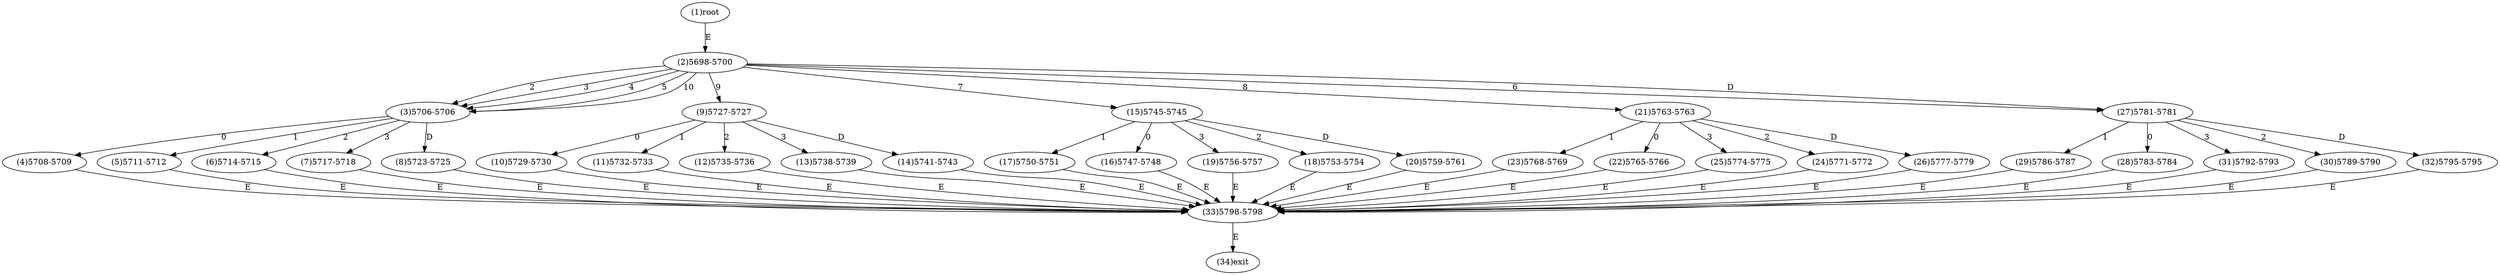 digraph "" { 
1[ label="(1)root"];
2[ label="(2)5698-5700"];
3[ label="(3)5706-5706"];
4[ label="(4)5708-5709"];
5[ label="(5)5711-5712"];
6[ label="(6)5714-5715"];
7[ label="(7)5717-5718"];
8[ label="(8)5723-5725"];
9[ label="(9)5727-5727"];
10[ label="(10)5729-5730"];
11[ label="(11)5732-5733"];
12[ label="(12)5735-5736"];
13[ label="(13)5738-5739"];
14[ label="(14)5741-5743"];
15[ label="(15)5745-5745"];
17[ label="(17)5750-5751"];
16[ label="(16)5747-5748"];
19[ label="(19)5756-5757"];
18[ label="(18)5753-5754"];
21[ label="(21)5763-5763"];
20[ label="(20)5759-5761"];
23[ label="(23)5768-5769"];
22[ label="(22)5765-5766"];
25[ label="(25)5774-5775"];
24[ label="(24)5771-5772"];
27[ label="(27)5781-5781"];
26[ label="(26)5777-5779"];
29[ label="(29)5786-5787"];
28[ label="(28)5783-5784"];
31[ label="(31)5792-5793"];
30[ label="(30)5789-5790"];
34[ label="(34)exit"];
32[ label="(32)5795-5795"];
33[ label="(33)5798-5798"];
1->2[ label="E"];
2->3[ label="2"];
2->3[ label="3"];
2->3[ label="4"];
2->3[ label="5"];
2->27[ label="6"];
2->15[ label="7"];
2->21[ label="8"];
2->9[ label="9"];
2->3[ label="10"];
2->27[ label="D"];
3->4[ label="0"];
3->5[ label="1"];
3->6[ label="2"];
3->7[ label="3"];
3->8[ label="D"];
4->33[ label="E"];
5->33[ label="E"];
6->33[ label="E"];
7->33[ label="E"];
8->33[ label="E"];
9->10[ label="0"];
9->11[ label="1"];
9->12[ label="2"];
9->13[ label="3"];
9->14[ label="D"];
10->33[ label="E"];
11->33[ label="E"];
12->33[ label="E"];
13->33[ label="E"];
14->33[ label="E"];
15->16[ label="0"];
15->17[ label="1"];
15->18[ label="2"];
15->19[ label="3"];
15->20[ label="D"];
16->33[ label="E"];
17->33[ label="E"];
18->33[ label="E"];
19->33[ label="E"];
20->33[ label="E"];
21->22[ label="0"];
21->23[ label="1"];
21->24[ label="2"];
21->25[ label="3"];
21->26[ label="D"];
22->33[ label="E"];
23->33[ label="E"];
24->33[ label="E"];
25->33[ label="E"];
26->33[ label="E"];
27->28[ label="0"];
27->29[ label="1"];
27->30[ label="2"];
27->31[ label="3"];
27->32[ label="D"];
28->33[ label="E"];
29->33[ label="E"];
30->33[ label="E"];
31->33[ label="E"];
32->33[ label="E"];
33->34[ label="E"];
}